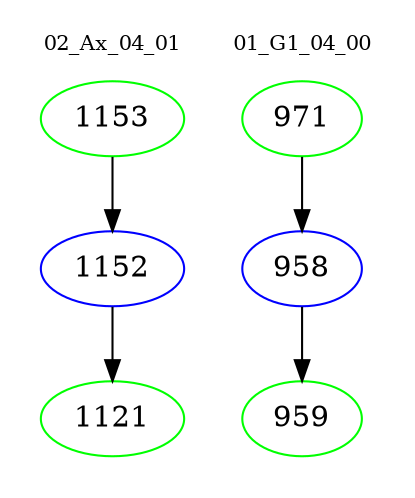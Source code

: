 digraph{
subgraph cluster_0 {
color = white
label = "02_Ax_04_01";
fontsize=10;
T0_1153 [label="1153", color="green"]
T0_1153 -> T0_1152 [color="black"]
T0_1152 [label="1152", color="blue"]
T0_1152 -> T0_1121 [color="black"]
T0_1121 [label="1121", color="green"]
}
subgraph cluster_1 {
color = white
label = "01_G1_04_00";
fontsize=10;
T1_971 [label="971", color="green"]
T1_971 -> T1_958 [color="black"]
T1_958 [label="958", color="blue"]
T1_958 -> T1_959 [color="black"]
T1_959 [label="959", color="green"]
}
}
